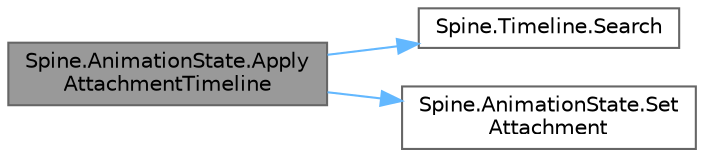digraph "Spine.AnimationState.ApplyAttachmentTimeline"
{
 // LATEX_PDF_SIZE
  bgcolor="transparent";
  edge [fontname=Helvetica,fontsize=10,labelfontname=Helvetica,labelfontsize=10];
  node [fontname=Helvetica,fontsize=10,shape=box,height=0.2,width=0.4];
  rankdir="LR";
  Node1 [id="Node000001",label="Spine.AnimationState.Apply\lAttachmentTimeline",height=0.2,width=0.4,color="gray40", fillcolor="grey60", style="filled", fontcolor="black",tooltip="Applies the attachment timeline and sets Slot.attachmentState."];
  Node1 -> Node2 [id="edge1_Node000001_Node000002",color="steelblue1",style="solid",tooltip=" "];
  Node2 [id="Node000002",label="Spine.Timeline.Search",height=0.2,width=0.4,color="grey40", fillcolor="white", style="filled",URL="$class_spine_1_1_timeline.html#a6f52e90749b66f8f4b84f0c34b2fe085",tooltip="Search using a stride of 1."];
  Node1 -> Node3 [id="edge2_Node000001_Node000003",color="steelblue1",style="solid",tooltip=" "];
  Node3 [id="Node000003",label="Spine.AnimationState.Set\lAttachment",height=0.2,width=0.4,color="grey40", fillcolor="white", style="filled",URL="$class_spine_1_1_animation_state.html#a50c7cd1898b3af43b2d16ddd97ef99f4",tooltip=" "];
}
